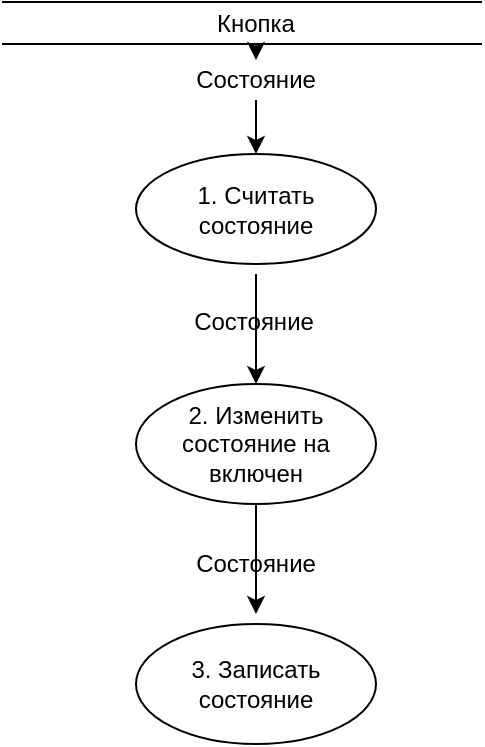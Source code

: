 <mxfile version="10.7.4" type="google"><diagram id="B7JTSUwo4S8fZFhIREWl" name="Page-1"><mxGraphModel dx="1211" dy="935" grid="1" gridSize="10" guides="1" tooltips="1" connect="1" arrows="1" fold="1" page="1" pageScale="1" pageWidth="827" pageHeight="1169" math="0" shadow="0"><root><mxCell id="0"/><mxCell id="1" parent="0"/><mxCell id="cOazG6pSOoKWgDZsmRTT-1" value="" style="shape=link;html=1;width=21;" parent="1" edge="1"><mxGeometry width="50" height="50" relative="1" as="geometry"><mxPoint x="293" y="89.5" as="sourcePoint"/><mxPoint x="533" y="89.5" as="targetPoint"/></mxGeometry></mxCell><mxCell id="Pt-n40pC-hqU0q-yIn-1-4" style="edgeStyle=orthogonalEdgeStyle;rounded=0;orthogonalLoop=1;jettySize=auto;html=1;exitX=0.5;exitY=1;exitDx=0;exitDy=0;entryX=0.5;entryY=0;entryDx=0;entryDy=0;" parent="1" source="l-xySoeuv1cACkQDwYdv-1" edge="1"><mxGeometry relative="1" as="geometry"><mxPoint x="420" y="155" as="targetPoint"/></mxGeometry></mxCell><mxCell id="cOazG6pSOoKWgDZsmRTT-4" value="Кнопка" style="text;html=1;strokeColor=none;fillColor=none;align=center;verticalAlign=middle;whiteSpace=wrap;rounded=0;" parent="1" vertex="1"><mxGeometry x="320" y="80" width="200" height="20" as="geometry"/></mxCell><mxCell id="Pt-n40pC-hqU0q-yIn-1-5" style="edgeStyle=orthogonalEdgeStyle;rounded=0;orthogonalLoop=1;jettySize=auto;html=1;exitX=0.5;exitY=1;exitDx=0;exitDy=0;entryX=0.5;entryY=0;entryDx=0;entryDy=0;" parent="1" edge="1"><mxGeometry relative="1" as="geometry"><mxPoint x="420" y="215" as="sourcePoint"/><mxPoint x="420" y="270" as="targetPoint"/></mxGeometry></mxCell><mxCell id="Pt-n40pC-hqU0q-yIn-1-6" style="edgeStyle=orthogonalEdgeStyle;rounded=0;orthogonalLoop=1;jettySize=auto;html=1;exitX=0.5;exitY=1;exitDx=0;exitDy=0;entryX=0.5;entryY=0;entryDx=0;entryDy=0;" parent="1" edge="1"><mxGeometry relative="1" as="geometry"><mxPoint x="420" y="330" as="sourcePoint"/><mxPoint x="420" y="385" as="targetPoint"/></mxGeometry></mxCell><mxCell id="TUUnUz4dVoKqrF1k8Cpu-1" value="&lt;span&gt;1. Cчитать состояние&lt;/span&gt;" style="ellipse;whiteSpace=wrap;html=1;" parent="1" vertex="1"><mxGeometry x="360" y="155" width="120" height="55" as="geometry"/></mxCell><mxCell id="TUUnUz4dVoKqrF1k8Cpu-2" value="&lt;span&gt;2. Изменить состояние на включен&lt;/span&gt;" style="ellipse;whiteSpace=wrap;html=1;" parent="1" vertex="1"><mxGeometry x="360" y="270" width="120" height="60" as="geometry"/></mxCell><mxCell id="TUUnUz4dVoKqrF1k8Cpu-3" value="&lt;span&gt;3. Записать состояние&lt;/span&gt;" style="ellipse;whiteSpace=wrap;html=1;" parent="1" vertex="1"><mxGeometry x="360" y="390" width="120" height="60" as="geometry"/></mxCell><mxCell id="l-xySoeuv1cACkQDwYdv-1" value="Состояние" style="text;html=1;strokeColor=none;fillColor=none;align=center;verticalAlign=middle;whiteSpace=wrap;rounded=0;" vertex="1" parent="1"><mxGeometry x="400" y="108" width="40" height="20" as="geometry"/></mxCell><mxCell id="l-xySoeuv1cACkQDwYdv-2" style="edgeStyle=orthogonalEdgeStyle;rounded=0;orthogonalLoop=1;jettySize=auto;html=1;exitX=0.5;exitY=1;exitDx=0;exitDy=0;entryX=0.5;entryY=0;entryDx=0;entryDy=0;" edge="1" parent="1" source="cOazG6pSOoKWgDZsmRTT-4" target="l-xySoeuv1cACkQDwYdv-1"><mxGeometry relative="1" as="geometry"><mxPoint x="420" y="155" as="targetPoint"/><mxPoint x="420" y="100" as="sourcePoint"/></mxGeometry></mxCell><mxCell id="l-xySoeuv1cACkQDwYdv-3" value="Состояние&lt;br&gt;" style="text;html=1;strokeColor=none;fillColor=none;align=center;verticalAlign=middle;whiteSpace=wrap;rounded=0;" vertex="1" parent="1"><mxGeometry x="399" y="229" width="40" height="20" as="geometry"/></mxCell><mxCell id="l-xySoeuv1cACkQDwYdv-4" value="Состояние&lt;br&gt;" style="text;html=1;strokeColor=none;fillColor=none;align=center;verticalAlign=middle;whiteSpace=wrap;rounded=0;" vertex="1" parent="1"><mxGeometry x="400" y="350" width="40" height="20" as="geometry"/></mxCell></root></mxGraphModel></diagram></mxfile>